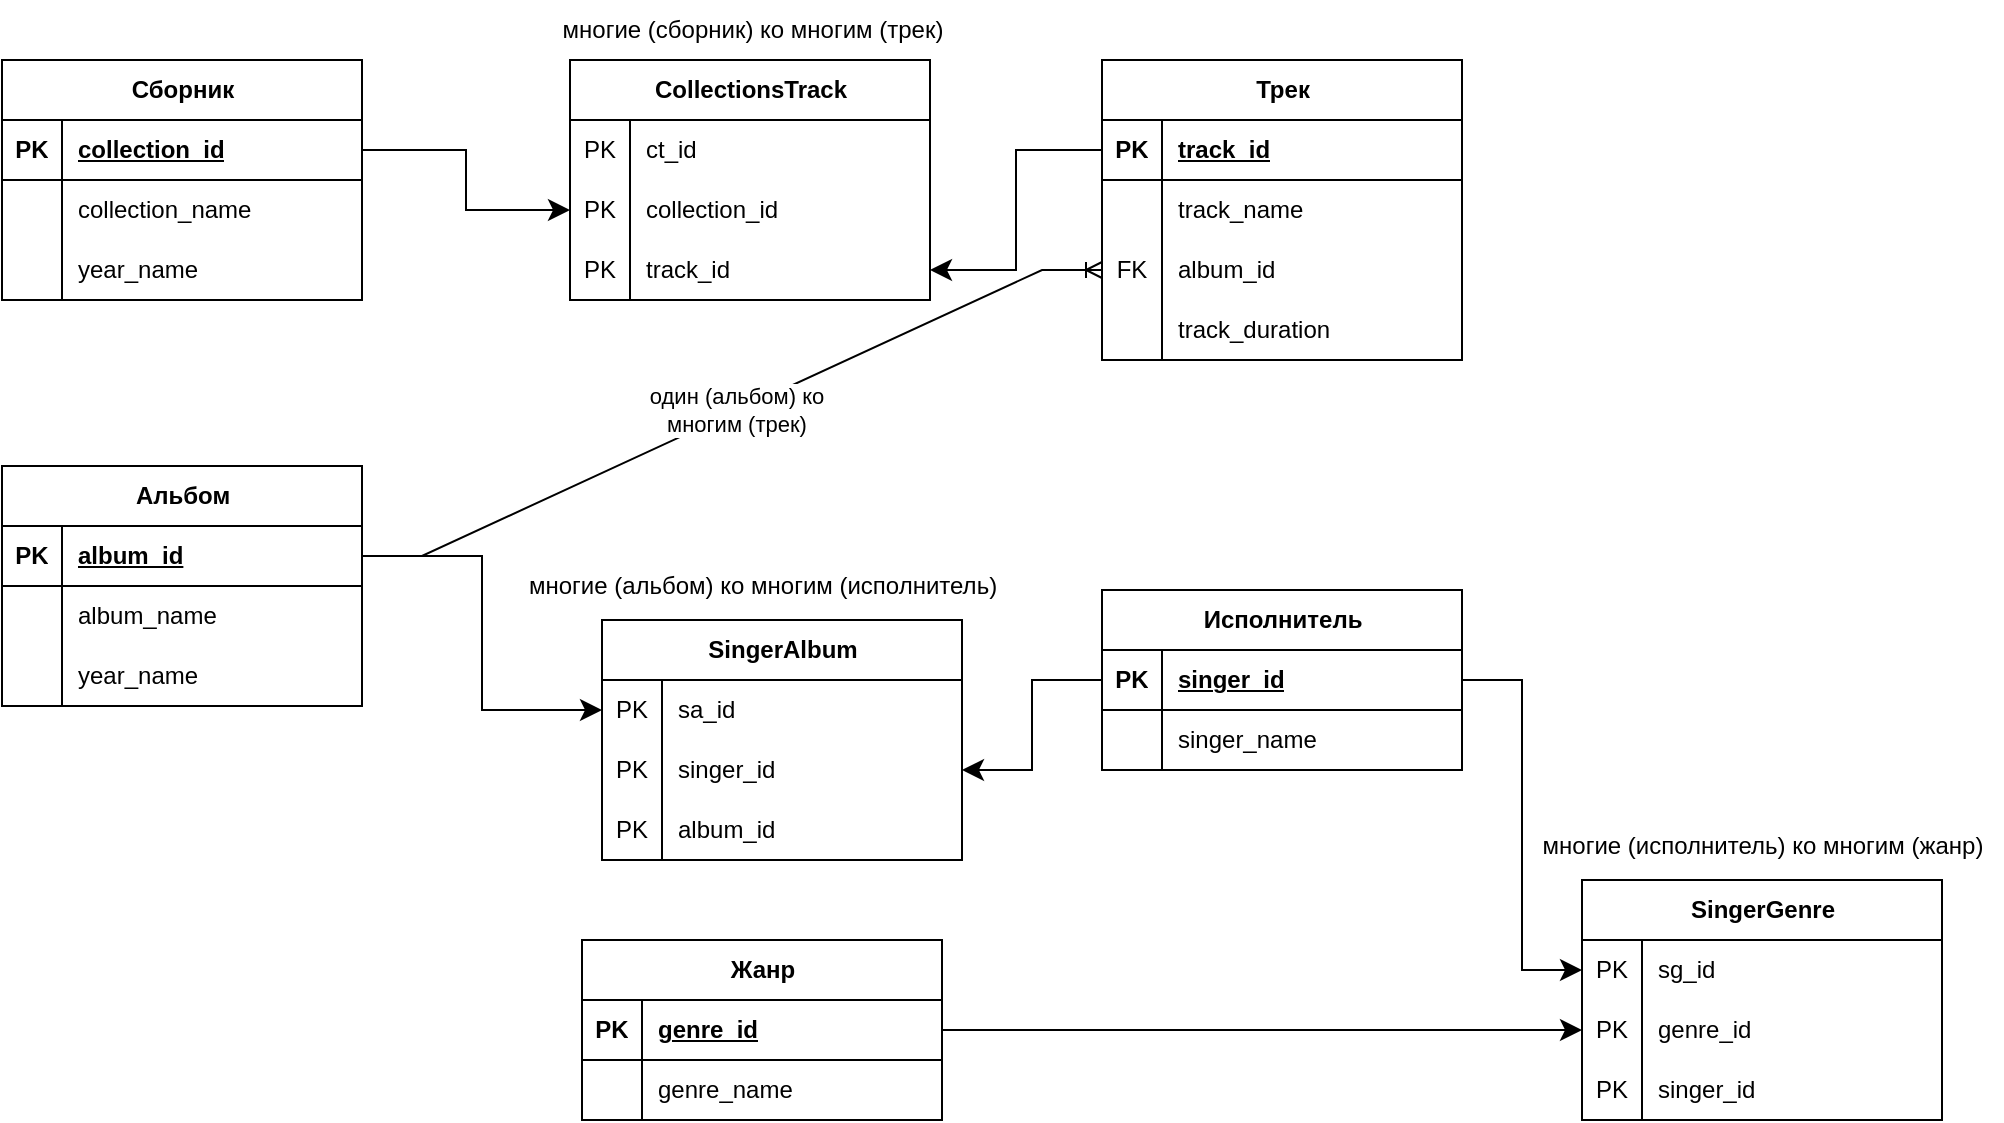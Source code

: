 <mxfile version="21.3.7" type="device">
  <diagram name="Страница 1" id="_C_ovIAMoiqBmEDUsHQt">
    <mxGraphModel dx="2906" dy="1119" grid="1" gridSize="10" guides="1" tooltips="1" connect="1" arrows="1" fold="1" page="1" pageScale="1" pageWidth="827" pageHeight="1169" math="0" shadow="0">
      <root>
        <mxCell id="0" />
        <mxCell id="1" parent="0" />
        <mxCell id="ISRgNU-IxS8-QSnWvZsI-1" value="Трек" style="shape=table;startSize=30;container=1;collapsible=1;childLayout=tableLayout;fixedRows=1;rowLines=0;fontStyle=1;align=center;resizeLast=1;html=1;" parent="1" vertex="1">
          <mxGeometry x="680" y="30" width="180" height="150" as="geometry" />
        </mxCell>
        <mxCell id="ISRgNU-IxS8-QSnWvZsI-2" value="" style="shape=tableRow;horizontal=0;startSize=0;swimlaneHead=0;swimlaneBody=0;fillColor=none;collapsible=0;dropTarget=0;points=[[0,0.5],[1,0.5]];portConstraint=eastwest;top=0;left=0;right=0;bottom=1;" parent="ISRgNU-IxS8-QSnWvZsI-1" vertex="1">
          <mxGeometry y="30" width="180" height="30" as="geometry" />
        </mxCell>
        <mxCell id="ISRgNU-IxS8-QSnWvZsI-3" value="PK" style="shape=partialRectangle;connectable=0;fillColor=none;top=0;left=0;bottom=0;right=0;fontStyle=1;overflow=hidden;whiteSpace=wrap;html=1;" parent="ISRgNU-IxS8-QSnWvZsI-2" vertex="1">
          <mxGeometry width="30" height="30" as="geometry">
            <mxRectangle width="30" height="30" as="alternateBounds" />
          </mxGeometry>
        </mxCell>
        <mxCell id="ISRgNU-IxS8-QSnWvZsI-4" value="track_id" style="shape=partialRectangle;connectable=0;fillColor=none;top=0;left=0;bottom=0;right=0;align=left;spacingLeft=6;fontStyle=5;overflow=hidden;whiteSpace=wrap;html=1;" parent="ISRgNU-IxS8-QSnWvZsI-2" vertex="1">
          <mxGeometry x="30" width="150" height="30" as="geometry">
            <mxRectangle width="150" height="30" as="alternateBounds" />
          </mxGeometry>
        </mxCell>
        <mxCell id="ISRgNU-IxS8-QSnWvZsI-5" value="" style="shape=tableRow;horizontal=0;startSize=0;swimlaneHead=0;swimlaneBody=0;fillColor=none;collapsible=0;dropTarget=0;points=[[0,0.5],[1,0.5]];portConstraint=eastwest;top=0;left=0;right=0;bottom=0;" parent="ISRgNU-IxS8-QSnWvZsI-1" vertex="1">
          <mxGeometry y="60" width="180" height="30" as="geometry" />
        </mxCell>
        <mxCell id="ISRgNU-IxS8-QSnWvZsI-6" value="" style="shape=partialRectangle;connectable=0;fillColor=none;top=0;left=0;bottom=0;right=0;editable=1;overflow=hidden;whiteSpace=wrap;html=1;" parent="ISRgNU-IxS8-QSnWvZsI-5" vertex="1">
          <mxGeometry width="30" height="30" as="geometry">
            <mxRectangle width="30" height="30" as="alternateBounds" />
          </mxGeometry>
        </mxCell>
        <mxCell id="ISRgNU-IxS8-QSnWvZsI-7" value="track_name" style="shape=partialRectangle;connectable=0;fillColor=none;top=0;left=0;bottom=0;right=0;align=left;spacingLeft=6;overflow=hidden;whiteSpace=wrap;html=1;" parent="ISRgNU-IxS8-QSnWvZsI-5" vertex="1">
          <mxGeometry x="30" width="150" height="30" as="geometry">
            <mxRectangle width="150" height="30" as="alternateBounds" />
          </mxGeometry>
        </mxCell>
        <mxCell id="ISRgNU-IxS8-QSnWvZsI-8" value="" style="shape=tableRow;horizontal=0;startSize=0;swimlaneHead=0;swimlaneBody=0;fillColor=none;collapsible=0;dropTarget=0;points=[[0,0.5],[1,0.5]];portConstraint=eastwest;top=0;left=0;right=0;bottom=0;" parent="ISRgNU-IxS8-QSnWvZsI-1" vertex="1">
          <mxGeometry y="90" width="180" height="30" as="geometry" />
        </mxCell>
        <mxCell id="ISRgNU-IxS8-QSnWvZsI-9" value="FK" style="shape=partialRectangle;connectable=0;fillColor=none;top=0;left=0;bottom=0;right=0;editable=1;overflow=hidden;whiteSpace=wrap;html=1;" parent="ISRgNU-IxS8-QSnWvZsI-8" vertex="1">
          <mxGeometry width="30" height="30" as="geometry">
            <mxRectangle width="30" height="30" as="alternateBounds" />
          </mxGeometry>
        </mxCell>
        <mxCell id="ISRgNU-IxS8-QSnWvZsI-10" value="album_id" style="shape=partialRectangle;connectable=0;fillColor=none;top=0;left=0;bottom=0;right=0;align=left;spacingLeft=6;overflow=hidden;whiteSpace=wrap;html=1;" parent="ISRgNU-IxS8-QSnWvZsI-8" vertex="1">
          <mxGeometry x="30" width="150" height="30" as="geometry">
            <mxRectangle width="150" height="30" as="alternateBounds" />
          </mxGeometry>
        </mxCell>
        <mxCell id="ISRgNU-IxS8-QSnWvZsI-11" value="" style="shape=tableRow;horizontal=0;startSize=0;swimlaneHead=0;swimlaneBody=0;fillColor=none;collapsible=0;dropTarget=0;points=[[0,0.5],[1,0.5]];portConstraint=eastwest;top=0;left=0;right=0;bottom=0;" parent="ISRgNU-IxS8-QSnWvZsI-1" vertex="1">
          <mxGeometry y="120" width="180" height="30" as="geometry" />
        </mxCell>
        <mxCell id="ISRgNU-IxS8-QSnWvZsI-12" value="" style="shape=partialRectangle;connectable=0;fillColor=none;top=0;left=0;bottom=0;right=0;editable=1;overflow=hidden;whiteSpace=wrap;html=1;" parent="ISRgNU-IxS8-QSnWvZsI-11" vertex="1">
          <mxGeometry width="30" height="30" as="geometry">
            <mxRectangle width="30" height="30" as="alternateBounds" />
          </mxGeometry>
        </mxCell>
        <mxCell id="ISRgNU-IxS8-QSnWvZsI-13" value="track_duration" style="shape=partialRectangle;connectable=0;fillColor=none;top=0;left=0;bottom=0;right=0;align=left;spacingLeft=6;overflow=hidden;whiteSpace=wrap;html=1;" parent="ISRgNU-IxS8-QSnWvZsI-11" vertex="1">
          <mxGeometry x="30" width="150" height="30" as="geometry">
            <mxRectangle width="150" height="30" as="alternateBounds" />
          </mxGeometry>
        </mxCell>
        <mxCell id="ISRgNU-IxS8-QSnWvZsI-14" value="Альбом" style="shape=table;startSize=30;container=1;collapsible=1;childLayout=tableLayout;fixedRows=1;rowLines=0;fontStyle=1;align=center;resizeLast=1;html=1;" parent="1" vertex="1">
          <mxGeometry x="130" y="233" width="180" height="120" as="geometry" />
        </mxCell>
        <mxCell id="ISRgNU-IxS8-QSnWvZsI-15" value="" style="shape=tableRow;horizontal=0;startSize=0;swimlaneHead=0;swimlaneBody=0;fillColor=none;collapsible=0;dropTarget=0;points=[[0,0.5],[1,0.5]];portConstraint=eastwest;top=0;left=0;right=0;bottom=1;" parent="ISRgNU-IxS8-QSnWvZsI-14" vertex="1">
          <mxGeometry y="30" width="180" height="30" as="geometry" />
        </mxCell>
        <mxCell id="ISRgNU-IxS8-QSnWvZsI-16" value="PK" style="shape=partialRectangle;connectable=0;fillColor=none;top=0;left=0;bottom=0;right=0;fontStyle=1;overflow=hidden;whiteSpace=wrap;html=1;" parent="ISRgNU-IxS8-QSnWvZsI-15" vertex="1">
          <mxGeometry width="30" height="30" as="geometry">
            <mxRectangle width="30" height="30" as="alternateBounds" />
          </mxGeometry>
        </mxCell>
        <mxCell id="ISRgNU-IxS8-QSnWvZsI-17" value="album_id" style="shape=partialRectangle;connectable=0;fillColor=none;top=0;left=0;bottom=0;right=0;align=left;spacingLeft=6;fontStyle=5;overflow=hidden;whiteSpace=wrap;html=1;" parent="ISRgNU-IxS8-QSnWvZsI-15" vertex="1">
          <mxGeometry x="30" width="150" height="30" as="geometry">
            <mxRectangle width="150" height="30" as="alternateBounds" />
          </mxGeometry>
        </mxCell>
        <mxCell id="ISRgNU-IxS8-QSnWvZsI-18" value="" style="shape=tableRow;horizontal=0;startSize=0;swimlaneHead=0;swimlaneBody=0;fillColor=none;collapsible=0;dropTarget=0;points=[[0,0.5],[1,0.5]];portConstraint=eastwest;top=0;left=0;right=0;bottom=0;" parent="ISRgNU-IxS8-QSnWvZsI-14" vertex="1">
          <mxGeometry y="60" width="180" height="30" as="geometry" />
        </mxCell>
        <mxCell id="ISRgNU-IxS8-QSnWvZsI-19" value="" style="shape=partialRectangle;connectable=0;fillColor=none;top=0;left=0;bottom=0;right=0;editable=1;overflow=hidden;whiteSpace=wrap;html=1;" parent="ISRgNU-IxS8-QSnWvZsI-18" vertex="1">
          <mxGeometry width="30" height="30" as="geometry">
            <mxRectangle width="30" height="30" as="alternateBounds" />
          </mxGeometry>
        </mxCell>
        <mxCell id="ISRgNU-IxS8-QSnWvZsI-20" value="album_name" style="shape=partialRectangle;connectable=0;fillColor=none;top=0;left=0;bottom=0;right=0;align=left;spacingLeft=6;overflow=hidden;whiteSpace=wrap;html=1;" parent="ISRgNU-IxS8-QSnWvZsI-18" vertex="1">
          <mxGeometry x="30" width="150" height="30" as="geometry">
            <mxRectangle width="150" height="30" as="alternateBounds" />
          </mxGeometry>
        </mxCell>
        <mxCell id="ISRgNU-IxS8-QSnWvZsI-24" value="" style="shape=tableRow;horizontal=0;startSize=0;swimlaneHead=0;swimlaneBody=0;fillColor=none;collapsible=0;dropTarget=0;points=[[0,0.5],[1,0.5]];portConstraint=eastwest;top=0;left=0;right=0;bottom=0;" parent="ISRgNU-IxS8-QSnWvZsI-14" vertex="1">
          <mxGeometry y="90" width="180" height="30" as="geometry" />
        </mxCell>
        <mxCell id="ISRgNU-IxS8-QSnWvZsI-25" value="" style="shape=partialRectangle;connectable=0;fillColor=none;top=0;left=0;bottom=0;right=0;editable=1;overflow=hidden;whiteSpace=wrap;html=1;" parent="ISRgNU-IxS8-QSnWvZsI-24" vertex="1">
          <mxGeometry width="30" height="30" as="geometry">
            <mxRectangle width="30" height="30" as="alternateBounds" />
          </mxGeometry>
        </mxCell>
        <mxCell id="ISRgNU-IxS8-QSnWvZsI-26" value="year_name" style="shape=partialRectangle;connectable=0;fillColor=none;top=0;left=0;bottom=0;right=0;align=left;spacingLeft=6;overflow=hidden;whiteSpace=wrap;html=1;" parent="ISRgNU-IxS8-QSnWvZsI-24" vertex="1">
          <mxGeometry x="30" width="150" height="30" as="geometry">
            <mxRectangle width="150" height="30" as="alternateBounds" />
          </mxGeometry>
        </mxCell>
        <mxCell id="ISRgNU-IxS8-QSnWvZsI-27" value="Исполнитель" style="shape=table;startSize=30;container=1;collapsible=1;childLayout=tableLayout;fixedRows=1;rowLines=0;fontStyle=1;align=center;resizeLast=1;html=1;" parent="1" vertex="1">
          <mxGeometry x="680" y="295" width="180" height="90" as="geometry" />
        </mxCell>
        <mxCell id="ISRgNU-IxS8-QSnWvZsI-28" value="" style="shape=tableRow;horizontal=0;startSize=0;swimlaneHead=0;swimlaneBody=0;fillColor=none;collapsible=0;dropTarget=0;points=[[0,0.5],[1,0.5]];portConstraint=eastwest;top=0;left=0;right=0;bottom=1;" parent="ISRgNU-IxS8-QSnWvZsI-27" vertex="1">
          <mxGeometry y="30" width="180" height="30" as="geometry" />
        </mxCell>
        <mxCell id="ISRgNU-IxS8-QSnWvZsI-29" value="PK" style="shape=partialRectangle;connectable=0;fillColor=none;top=0;left=0;bottom=0;right=0;fontStyle=1;overflow=hidden;whiteSpace=wrap;html=1;" parent="ISRgNU-IxS8-QSnWvZsI-28" vertex="1">
          <mxGeometry width="30" height="30" as="geometry">
            <mxRectangle width="30" height="30" as="alternateBounds" />
          </mxGeometry>
        </mxCell>
        <mxCell id="ISRgNU-IxS8-QSnWvZsI-30" value="singer_id" style="shape=partialRectangle;connectable=0;fillColor=none;top=0;left=0;bottom=0;right=0;align=left;spacingLeft=6;fontStyle=5;overflow=hidden;whiteSpace=wrap;html=1;" parent="ISRgNU-IxS8-QSnWvZsI-28" vertex="1">
          <mxGeometry x="30" width="150" height="30" as="geometry">
            <mxRectangle width="150" height="30" as="alternateBounds" />
          </mxGeometry>
        </mxCell>
        <mxCell id="ISRgNU-IxS8-QSnWvZsI-31" value="" style="shape=tableRow;horizontal=0;startSize=0;swimlaneHead=0;swimlaneBody=0;fillColor=none;collapsible=0;dropTarget=0;points=[[0,0.5],[1,0.5]];portConstraint=eastwest;top=0;left=0;right=0;bottom=0;" parent="ISRgNU-IxS8-QSnWvZsI-27" vertex="1">
          <mxGeometry y="60" width="180" height="30" as="geometry" />
        </mxCell>
        <mxCell id="ISRgNU-IxS8-QSnWvZsI-32" value="" style="shape=partialRectangle;connectable=0;fillColor=none;top=0;left=0;bottom=0;right=0;editable=1;overflow=hidden;whiteSpace=wrap;html=1;" parent="ISRgNU-IxS8-QSnWvZsI-31" vertex="1">
          <mxGeometry width="30" height="30" as="geometry">
            <mxRectangle width="30" height="30" as="alternateBounds" />
          </mxGeometry>
        </mxCell>
        <mxCell id="ISRgNU-IxS8-QSnWvZsI-33" value="singer_name" style="shape=partialRectangle;connectable=0;fillColor=none;top=0;left=0;bottom=0;right=0;align=left;spacingLeft=6;overflow=hidden;whiteSpace=wrap;html=1;" parent="ISRgNU-IxS8-QSnWvZsI-31" vertex="1">
          <mxGeometry x="30" width="150" height="30" as="geometry">
            <mxRectangle width="150" height="30" as="alternateBounds" />
          </mxGeometry>
        </mxCell>
        <mxCell id="ISRgNU-IxS8-QSnWvZsI-53" value="Жанр" style="shape=table;startSize=30;container=1;collapsible=1;childLayout=tableLayout;fixedRows=1;rowLines=0;fontStyle=1;align=center;resizeLast=1;html=1;" parent="1" vertex="1">
          <mxGeometry x="420" y="470" width="180" height="90" as="geometry" />
        </mxCell>
        <mxCell id="ISRgNU-IxS8-QSnWvZsI-54" value="" style="shape=tableRow;horizontal=0;startSize=0;swimlaneHead=0;swimlaneBody=0;fillColor=none;collapsible=0;dropTarget=0;points=[[0,0.5],[1,0.5]];portConstraint=eastwest;top=0;left=0;right=0;bottom=1;" parent="ISRgNU-IxS8-QSnWvZsI-53" vertex="1">
          <mxGeometry y="30" width="180" height="30" as="geometry" />
        </mxCell>
        <mxCell id="ISRgNU-IxS8-QSnWvZsI-55" value="PK" style="shape=partialRectangle;connectable=0;fillColor=none;top=0;left=0;bottom=0;right=0;fontStyle=1;overflow=hidden;whiteSpace=wrap;html=1;" parent="ISRgNU-IxS8-QSnWvZsI-54" vertex="1">
          <mxGeometry width="30" height="30" as="geometry">
            <mxRectangle width="30" height="30" as="alternateBounds" />
          </mxGeometry>
        </mxCell>
        <mxCell id="ISRgNU-IxS8-QSnWvZsI-56" value="genre_id" style="shape=partialRectangle;connectable=0;fillColor=none;top=0;left=0;bottom=0;right=0;align=left;spacingLeft=6;fontStyle=5;overflow=hidden;whiteSpace=wrap;html=1;" parent="ISRgNU-IxS8-QSnWvZsI-54" vertex="1">
          <mxGeometry x="30" width="150" height="30" as="geometry">
            <mxRectangle width="150" height="30" as="alternateBounds" />
          </mxGeometry>
        </mxCell>
        <mxCell id="ISRgNU-IxS8-QSnWvZsI-57" value="" style="shape=tableRow;horizontal=0;startSize=0;swimlaneHead=0;swimlaneBody=0;fillColor=none;collapsible=0;dropTarget=0;points=[[0,0.5],[1,0.5]];portConstraint=eastwest;top=0;left=0;right=0;bottom=0;" parent="ISRgNU-IxS8-QSnWvZsI-53" vertex="1">
          <mxGeometry y="60" width="180" height="30" as="geometry" />
        </mxCell>
        <mxCell id="ISRgNU-IxS8-QSnWvZsI-58" value="" style="shape=partialRectangle;connectable=0;fillColor=none;top=0;left=0;bottom=0;right=0;editable=1;overflow=hidden;whiteSpace=wrap;html=1;" parent="ISRgNU-IxS8-QSnWvZsI-57" vertex="1">
          <mxGeometry width="30" height="30" as="geometry">
            <mxRectangle width="30" height="30" as="alternateBounds" />
          </mxGeometry>
        </mxCell>
        <mxCell id="ISRgNU-IxS8-QSnWvZsI-59" value="genre_name" style="shape=partialRectangle;connectable=0;fillColor=none;top=0;left=0;bottom=0;right=0;align=left;spacingLeft=6;overflow=hidden;whiteSpace=wrap;html=1;" parent="ISRgNU-IxS8-QSnWvZsI-57" vertex="1">
          <mxGeometry x="30" width="150" height="30" as="geometry">
            <mxRectangle width="150" height="30" as="alternateBounds" />
          </mxGeometry>
        </mxCell>
        <mxCell id="ISRgNU-IxS8-QSnWvZsI-73" value="" style="edgeStyle=entityRelationEdgeStyle;fontSize=12;html=1;endArrow=ERoneToMany;rounded=0;" parent="1" source="ISRgNU-IxS8-QSnWvZsI-15" target="ISRgNU-IxS8-QSnWvZsI-8" edge="1">
          <mxGeometry width="100" height="100" relative="1" as="geometry">
            <mxPoint x="240" y="420" as="sourcePoint" />
            <mxPoint x="340" y="320" as="targetPoint" />
          </mxGeometry>
        </mxCell>
        <mxCell id="ISRgNU-IxS8-QSnWvZsI-74" value="один (альбом) ко&lt;br&gt;многим (трек)" style="edgeLabel;html=1;align=center;verticalAlign=middle;resizable=0;points=[];" parent="ISRgNU-IxS8-QSnWvZsI-73" vertex="1" connectable="0">
          <mxGeometry x="0.007" y="1" relative="1" as="geometry">
            <mxPoint x="1" as="offset" />
          </mxGeometry>
        </mxCell>
        <mxCell id="ISRgNU-IxS8-QSnWvZsI-77" value="Сборник" style="shape=table;startSize=30;container=1;collapsible=1;childLayout=tableLayout;fixedRows=1;rowLines=0;fontStyle=1;align=center;resizeLast=1;html=1;" parent="1" vertex="1">
          <mxGeometry x="130" y="30" width="180" height="120" as="geometry" />
        </mxCell>
        <mxCell id="ISRgNU-IxS8-QSnWvZsI-78" value="" style="shape=tableRow;horizontal=0;startSize=0;swimlaneHead=0;swimlaneBody=0;fillColor=none;collapsible=0;dropTarget=0;points=[[0,0.5],[1,0.5]];portConstraint=eastwest;top=0;left=0;right=0;bottom=1;" parent="ISRgNU-IxS8-QSnWvZsI-77" vertex="1">
          <mxGeometry y="30" width="180" height="30" as="geometry" />
        </mxCell>
        <mxCell id="ISRgNU-IxS8-QSnWvZsI-79" value="PK" style="shape=partialRectangle;connectable=0;fillColor=none;top=0;left=0;bottom=0;right=0;fontStyle=1;overflow=hidden;whiteSpace=wrap;html=1;" parent="ISRgNU-IxS8-QSnWvZsI-78" vertex="1">
          <mxGeometry width="30" height="30" as="geometry">
            <mxRectangle width="30" height="30" as="alternateBounds" />
          </mxGeometry>
        </mxCell>
        <mxCell id="ISRgNU-IxS8-QSnWvZsI-80" value="collection_id" style="shape=partialRectangle;connectable=0;fillColor=none;top=0;left=0;bottom=0;right=0;align=left;spacingLeft=6;fontStyle=5;overflow=hidden;whiteSpace=wrap;html=1;" parent="ISRgNU-IxS8-QSnWvZsI-78" vertex="1">
          <mxGeometry x="30" width="150" height="30" as="geometry">
            <mxRectangle width="150" height="30" as="alternateBounds" />
          </mxGeometry>
        </mxCell>
        <mxCell id="ISRgNU-IxS8-QSnWvZsI-81" value="" style="shape=tableRow;horizontal=0;startSize=0;swimlaneHead=0;swimlaneBody=0;fillColor=none;collapsible=0;dropTarget=0;points=[[0,0.5],[1,0.5]];portConstraint=eastwest;top=0;left=0;right=0;bottom=0;" parent="ISRgNU-IxS8-QSnWvZsI-77" vertex="1">
          <mxGeometry y="60" width="180" height="30" as="geometry" />
        </mxCell>
        <mxCell id="ISRgNU-IxS8-QSnWvZsI-82" value="" style="shape=partialRectangle;connectable=0;fillColor=none;top=0;left=0;bottom=0;right=0;editable=1;overflow=hidden;whiteSpace=wrap;html=1;" parent="ISRgNU-IxS8-QSnWvZsI-81" vertex="1">
          <mxGeometry width="30" height="30" as="geometry">
            <mxRectangle width="30" height="30" as="alternateBounds" />
          </mxGeometry>
        </mxCell>
        <mxCell id="ISRgNU-IxS8-QSnWvZsI-83" value="collection_name" style="shape=partialRectangle;connectable=0;fillColor=none;top=0;left=0;bottom=0;right=0;align=left;spacingLeft=6;overflow=hidden;whiteSpace=wrap;html=1;" parent="ISRgNU-IxS8-QSnWvZsI-81" vertex="1">
          <mxGeometry x="30" width="150" height="30" as="geometry">
            <mxRectangle width="150" height="30" as="alternateBounds" />
          </mxGeometry>
        </mxCell>
        <mxCell id="ISRgNU-IxS8-QSnWvZsI-84" value="" style="shape=tableRow;horizontal=0;startSize=0;swimlaneHead=0;swimlaneBody=0;fillColor=none;collapsible=0;dropTarget=0;points=[[0,0.5],[1,0.5]];portConstraint=eastwest;top=0;left=0;right=0;bottom=0;" parent="ISRgNU-IxS8-QSnWvZsI-77" vertex="1">
          <mxGeometry y="90" width="180" height="30" as="geometry" />
        </mxCell>
        <mxCell id="ISRgNU-IxS8-QSnWvZsI-85" value="" style="shape=partialRectangle;connectable=0;fillColor=none;top=0;left=0;bottom=0;right=0;editable=1;overflow=hidden;whiteSpace=wrap;html=1;" parent="ISRgNU-IxS8-QSnWvZsI-84" vertex="1">
          <mxGeometry width="30" height="30" as="geometry">
            <mxRectangle width="30" height="30" as="alternateBounds" />
          </mxGeometry>
        </mxCell>
        <mxCell id="ISRgNU-IxS8-QSnWvZsI-86" value="year_name" style="shape=partialRectangle;connectable=0;fillColor=none;top=0;left=0;bottom=0;right=0;align=left;spacingLeft=6;overflow=hidden;whiteSpace=wrap;html=1;" parent="ISRgNU-IxS8-QSnWvZsI-84" vertex="1">
          <mxGeometry x="30" width="150" height="30" as="geometry">
            <mxRectangle width="150" height="30" as="alternateBounds" />
          </mxGeometry>
        </mxCell>
        <mxCell id="ISRgNU-IxS8-QSnWvZsI-144" value="CollectionsTrack" style="shape=table;startSize=30;container=1;collapsible=1;childLayout=tableLayout;fixedRows=1;rowLines=0;fontStyle=1;align=center;resizeLast=1;html=1;" parent="1" vertex="1">
          <mxGeometry x="414" y="30" width="180" height="120" as="geometry" />
        </mxCell>
        <mxCell id="ISRgNU-IxS8-QSnWvZsI-179" value="" style="shape=tableRow;horizontal=0;startSize=0;swimlaneHead=0;swimlaneBody=0;fillColor=none;collapsible=0;dropTarget=0;points=[[0,0.5],[1,0.5]];portConstraint=eastwest;top=0;left=0;right=0;bottom=0;" parent="ISRgNU-IxS8-QSnWvZsI-144" vertex="1">
          <mxGeometry y="30" width="180" height="30" as="geometry" />
        </mxCell>
        <mxCell id="ISRgNU-IxS8-QSnWvZsI-180" value="PK" style="shape=partialRectangle;connectable=0;fillColor=none;top=0;left=0;bottom=0;right=0;editable=1;overflow=hidden;whiteSpace=wrap;html=1;" parent="ISRgNU-IxS8-QSnWvZsI-179" vertex="1">
          <mxGeometry width="30" height="30" as="geometry">
            <mxRectangle width="30" height="30" as="alternateBounds" />
          </mxGeometry>
        </mxCell>
        <mxCell id="ISRgNU-IxS8-QSnWvZsI-181" value="ct_id" style="shape=partialRectangle;connectable=0;fillColor=none;top=0;left=0;bottom=0;right=0;align=left;spacingLeft=6;overflow=hidden;whiteSpace=wrap;html=1;" parent="ISRgNU-IxS8-QSnWvZsI-179" vertex="1">
          <mxGeometry x="30" width="150" height="30" as="geometry">
            <mxRectangle width="150" height="30" as="alternateBounds" />
          </mxGeometry>
        </mxCell>
        <mxCell id="ISRgNU-IxS8-QSnWvZsI-145" value="" style="shape=tableRow;horizontal=0;startSize=0;swimlaneHead=0;swimlaneBody=0;fillColor=none;collapsible=0;dropTarget=0;points=[[0,0.5],[1,0.5]];portConstraint=eastwest;top=0;left=0;right=0;bottom=0;" parent="ISRgNU-IxS8-QSnWvZsI-144" vertex="1">
          <mxGeometry y="60" width="180" height="30" as="geometry" />
        </mxCell>
        <mxCell id="ISRgNU-IxS8-QSnWvZsI-146" value="PK" style="shape=partialRectangle;connectable=0;fillColor=none;top=0;left=0;bottom=0;right=0;editable=1;overflow=hidden;whiteSpace=wrap;html=1;" parent="ISRgNU-IxS8-QSnWvZsI-145" vertex="1">
          <mxGeometry width="30" height="30" as="geometry">
            <mxRectangle width="30" height="30" as="alternateBounds" />
          </mxGeometry>
        </mxCell>
        <mxCell id="ISRgNU-IxS8-QSnWvZsI-147" value="collection_id" style="shape=partialRectangle;connectable=0;fillColor=none;top=0;left=0;bottom=0;right=0;align=left;spacingLeft=6;overflow=hidden;whiteSpace=wrap;html=1;" parent="ISRgNU-IxS8-QSnWvZsI-145" vertex="1">
          <mxGeometry x="30" width="150" height="30" as="geometry">
            <mxRectangle width="150" height="30" as="alternateBounds" />
          </mxGeometry>
        </mxCell>
        <mxCell id="ISRgNU-IxS8-QSnWvZsI-148" value="" style="shape=tableRow;horizontal=0;startSize=0;swimlaneHead=0;swimlaneBody=0;fillColor=none;collapsible=0;dropTarget=0;points=[[0,0.5],[1,0.5]];portConstraint=eastwest;top=0;left=0;right=0;bottom=0;" parent="ISRgNU-IxS8-QSnWvZsI-144" vertex="1">
          <mxGeometry y="90" width="180" height="30" as="geometry" />
        </mxCell>
        <mxCell id="ISRgNU-IxS8-QSnWvZsI-149" value="PK" style="shape=partialRectangle;connectable=0;fillColor=none;top=0;left=0;bottom=0;right=0;editable=1;overflow=hidden;whiteSpace=wrap;html=1;" parent="ISRgNU-IxS8-QSnWvZsI-148" vertex="1">
          <mxGeometry width="30" height="30" as="geometry">
            <mxRectangle width="30" height="30" as="alternateBounds" />
          </mxGeometry>
        </mxCell>
        <mxCell id="ISRgNU-IxS8-QSnWvZsI-150" value="track_id" style="shape=partialRectangle;connectable=0;fillColor=none;top=0;left=0;bottom=0;right=0;align=left;spacingLeft=6;overflow=hidden;whiteSpace=wrap;html=1;" parent="ISRgNU-IxS8-QSnWvZsI-148" vertex="1">
          <mxGeometry x="30" width="150" height="30" as="geometry">
            <mxRectangle width="150" height="30" as="alternateBounds" />
          </mxGeometry>
        </mxCell>
        <mxCell id="ISRgNU-IxS8-QSnWvZsI-153" value="многие (сборник) ко многим (трек)" style="text;html=1;align=center;verticalAlign=middle;resizable=0;points=[];autosize=1;strokeColor=none;fillColor=none;" parent="1" vertex="1">
          <mxGeometry x="400" width="210" height="30" as="geometry" />
        </mxCell>
        <mxCell id="ISRgNU-IxS8-QSnWvZsI-154" value="SingerAlbum" style="shape=table;startSize=30;container=1;collapsible=1;childLayout=tableLayout;fixedRows=1;rowLines=0;fontStyle=1;align=center;resizeLast=1;html=1;" parent="1" vertex="1">
          <mxGeometry x="430" y="310" width="180" height="120" as="geometry" />
        </mxCell>
        <mxCell id="ISRgNU-IxS8-QSnWvZsI-155" value="" style="shape=tableRow;horizontal=0;startSize=0;swimlaneHead=0;swimlaneBody=0;fillColor=none;collapsible=0;dropTarget=0;points=[[0,0.5],[1,0.5]];portConstraint=eastwest;top=0;left=0;right=0;bottom=0;" parent="ISRgNU-IxS8-QSnWvZsI-154" vertex="1">
          <mxGeometry y="30" width="180" height="30" as="geometry" />
        </mxCell>
        <mxCell id="ISRgNU-IxS8-QSnWvZsI-156" value="PK" style="shape=partialRectangle;connectable=0;fillColor=none;top=0;left=0;bottom=0;right=0;editable=1;overflow=hidden;whiteSpace=wrap;html=1;" parent="ISRgNU-IxS8-QSnWvZsI-155" vertex="1">
          <mxGeometry width="30" height="30" as="geometry">
            <mxRectangle width="30" height="30" as="alternateBounds" />
          </mxGeometry>
        </mxCell>
        <mxCell id="ISRgNU-IxS8-QSnWvZsI-157" value="sa_id" style="shape=partialRectangle;connectable=0;fillColor=none;top=0;left=0;bottom=0;right=0;align=left;spacingLeft=6;overflow=hidden;whiteSpace=wrap;html=1;" parent="ISRgNU-IxS8-QSnWvZsI-155" vertex="1">
          <mxGeometry x="30" width="150" height="30" as="geometry">
            <mxRectangle width="150" height="30" as="alternateBounds" />
          </mxGeometry>
        </mxCell>
        <mxCell id="ISRgNU-IxS8-QSnWvZsI-158" value="" style="shape=tableRow;horizontal=0;startSize=0;swimlaneHead=0;swimlaneBody=0;fillColor=none;collapsible=0;dropTarget=0;points=[[0,0.5],[1,0.5]];portConstraint=eastwest;top=0;left=0;right=0;bottom=0;" parent="ISRgNU-IxS8-QSnWvZsI-154" vertex="1">
          <mxGeometry y="60" width="180" height="30" as="geometry" />
        </mxCell>
        <mxCell id="ISRgNU-IxS8-QSnWvZsI-159" value="PK" style="shape=partialRectangle;connectable=0;fillColor=none;top=0;left=0;bottom=0;right=0;editable=1;overflow=hidden;whiteSpace=wrap;html=1;" parent="ISRgNU-IxS8-QSnWvZsI-158" vertex="1">
          <mxGeometry width="30" height="30" as="geometry">
            <mxRectangle width="30" height="30" as="alternateBounds" />
          </mxGeometry>
        </mxCell>
        <mxCell id="ISRgNU-IxS8-QSnWvZsI-160" value="singer_id" style="shape=partialRectangle;connectable=0;fillColor=none;top=0;left=0;bottom=0;right=0;align=left;spacingLeft=6;overflow=hidden;whiteSpace=wrap;html=1;" parent="ISRgNU-IxS8-QSnWvZsI-158" vertex="1">
          <mxGeometry x="30" width="150" height="30" as="geometry">
            <mxRectangle width="150" height="30" as="alternateBounds" />
          </mxGeometry>
        </mxCell>
        <mxCell id="ISRgNU-IxS8-QSnWvZsI-182" value="" style="shape=tableRow;horizontal=0;startSize=0;swimlaneHead=0;swimlaneBody=0;fillColor=none;collapsible=0;dropTarget=0;points=[[0,0.5],[1,0.5]];portConstraint=eastwest;top=0;left=0;right=0;bottom=0;" parent="ISRgNU-IxS8-QSnWvZsI-154" vertex="1">
          <mxGeometry y="90" width="180" height="30" as="geometry" />
        </mxCell>
        <mxCell id="ISRgNU-IxS8-QSnWvZsI-183" value="PK" style="shape=partialRectangle;connectable=0;fillColor=none;top=0;left=0;bottom=0;right=0;editable=1;overflow=hidden;whiteSpace=wrap;html=1;" parent="ISRgNU-IxS8-QSnWvZsI-182" vertex="1">
          <mxGeometry width="30" height="30" as="geometry">
            <mxRectangle width="30" height="30" as="alternateBounds" />
          </mxGeometry>
        </mxCell>
        <mxCell id="ISRgNU-IxS8-QSnWvZsI-184" value="album_id" style="shape=partialRectangle;connectable=0;fillColor=none;top=0;left=0;bottom=0;right=0;align=left;spacingLeft=6;overflow=hidden;whiteSpace=wrap;html=1;" parent="ISRgNU-IxS8-QSnWvZsI-182" vertex="1">
          <mxGeometry x="30" width="150" height="30" as="geometry">
            <mxRectangle width="150" height="30" as="alternateBounds" />
          </mxGeometry>
        </mxCell>
        <mxCell id="ISRgNU-IxS8-QSnWvZsI-163" value="" style="edgeStyle=elbowEdgeStyle;elbow=horizontal;endArrow=classic;html=1;curved=0;rounded=0;endSize=8;startSize=8;" parent="1" source="ISRgNU-IxS8-QSnWvZsI-15" target="ISRgNU-IxS8-QSnWvZsI-155" edge="1">
          <mxGeometry width="50" height="50" relative="1" as="geometry">
            <mxPoint x="440" y="360" as="sourcePoint" />
            <mxPoint x="490" y="310" as="targetPoint" />
          </mxGeometry>
        </mxCell>
        <mxCell id="ISRgNU-IxS8-QSnWvZsI-164" value="" style="edgeStyle=elbowEdgeStyle;elbow=horizontal;endArrow=classic;html=1;curved=0;rounded=0;endSize=8;startSize=8;" parent="1" source="ISRgNU-IxS8-QSnWvZsI-28" target="ISRgNU-IxS8-QSnWvZsI-158" edge="1">
          <mxGeometry width="50" height="50" relative="1" as="geometry">
            <mxPoint x="480" y="450" as="sourcePoint" />
            <mxPoint x="530" y="400" as="targetPoint" />
          </mxGeometry>
        </mxCell>
        <mxCell id="ISRgNU-IxS8-QSnWvZsI-165" value="" style="edgeStyle=elbowEdgeStyle;elbow=horizontal;endArrow=classic;html=1;curved=0;rounded=0;endSize=8;startSize=8;" parent="1" source="ISRgNU-IxS8-QSnWvZsI-78" target="ISRgNU-IxS8-QSnWvZsI-145" edge="1">
          <mxGeometry width="50" height="50" relative="1" as="geometry">
            <mxPoint x="480" y="250" as="sourcePoint" />
            <mxPoint x="530" y="200" as="targetPoint" />
          </mxGeometry>
        </mxCell>
        <mxCell id="ISRgNU-IxS8-QSnWvZsI-166" value="" style="edgeStyle=elbowEdgeStyle;elbow=horizontal;endArrow=classic;html=1;curved=0;rounded=0;endSize=8;startSize=8;" parent="1" source="ISRgNU-IxS8-QSnWvZsI-2" target="ISRgNU-IxS8-QSnWvZsI-148" edge="1">
          <mxGeometry width="50" height="50" relative="1" as="geometry">
            <mxPoint x="480" y="250" as="sourcePoint" />
            <mxPoint x="530" y="200" as="targetPoint" />
          </mxGeometry>
        </mxCell>
        <mxCell id="ISRgNU-IxS8-QSnWvZsI-167" value="многие (альбом) ко многим (исполнитель)" style="text;html=1;align=center;verticalAlign=middle;resizable=0;points=[];autosize=1;strokeColor=none;fillColor=none;" parent="1" vertex="1">
          <mxGeometry x="380" y="278" width="260" height="30" as="geometry" />
        </mxCell>
        <mxCell id="ISRgNU-IxS8-QSnWvZsI-168" value="SingerGenre" style="shape=table;startSize=30;container=1;collapsible=1;childLayout=tableLayout;fixedRows=1;rowLines=0;fontStyle=1;align=center;resizeLast=1;html=1;" parent="1" vertex="1">
          <mxGeometry x="920" y="440" width="180" height="120" as="geometry" />
        </mxCell>
        <mxCell id="ISRgNU-IxS8-QSnWvZsI-169" value="" style="shape=tableRow;horizontal=0;startSize=0;swimlaneHead=0;swimlaneBody=0;fillColor=none;collapsible=0;dropTarget=0;points=[[0,0.5],[1,0.5]];portConstraint=eastwest;top=0;left=0;right=0;bottom=0;" parent="ISRgNU-IxS8-QSnWvZsI-168" vertex="1">
          <mxGeometry y="30" width="180" height="30" as="geometry" />
        </mxCell>
        <mxCell id="ISRgNU-IxS8-QSnWvZsI-170" value="PK" style="shape=partialRectangle;connectable=0;fillColor=none;top=0;left=0;bottom=0;right=0;editable=1;overflow=hidden;whiteSpace=wrap;html=1;" parent="ISRgNU-IxS8-QSnWvZsI-169" vertex="1">
          <mxGeometry width="30" height="30" as="geometry">
            <mxRectangle width="30" height="30" as="alternateBounds" />
          </mxGeometry>
        </mxCell>
        <mxCell id="ISRgNU-IxS8-QSnWvZsI-171" value="sg_id" style="shape=partialRectangle;connectable=0;fillColor=none;top=0;left=0;bottom=0;right=0;align=left;spacingLeft=6;overflow=hidden;whiteSpace=wrap;html=1;" parent="ISRgNU-IxS8-QSnWvZsI-169" vertex="1">
          <mxGeometry x="30" width="150" height="30" as="geometry">
            <mxRectangle width="150" height="30" as="alternateBounds" />
          </mxGeometry>
        </mxCell>
        <mxCell id="ISRgNU-IxS8-QSnWvZsI-172" value="" style="shape=tableRow;horizontal=0;startSize=0;swimlaneHead=0;swimlaneBody=0;fillColor=none;collapsible=0;dropTarget=0;points=[[0,0.5],[1,0.5]];portConstraint=eastwest;top=0;left=0;right=0;bottom=0;" parent="ISRgNU-IxS8-QSnWvZsI-168" vertex="1">
          <mxGeometry y="60" width="180" height="30" as="geometry" />
        </mxCell>
        <mxCell id="ISRgNU-IxS8-QSnWvZsI-173" value="PK" style="shape=partialRectangle;connectable=0;fillColor=none;top=0;left=0;bottom=0;right=0;editable=1;overflow=hidden;whiteSpace=wrap;html=1;" parent="ISRgNU-IxS8-QSnWvZsI-172" vertex="1">
          <mxGeometry width="30" height="30" as="geometry">
            <mxRectangle width="30" height="30" as="alternateBounds" />
          </mxGeometry>
        </mxCell>
        <mxCell id="ISRgNU-IxS8-QSnWvZsI-174" value="genre_id" style="shape=partialRectangle;connectable=0;fillColor=none;top=0;left=0;bottom=0;right=0;align=left;spacingLeft=6;overflow=hidden;whiteSpace=wrap;html=1;" parent="ISRgNU-IxS8-QSnWvZsI-172" vertex="1">
          <mxGeometry x="30" width="150" height="30" as="geometry">
            <mxRectangle width="150" height="30" as="alternateBounds" />
          </mxGeometry>
        </mxCell>
        <mxCell id="ISRgNU-IxS8-QSnWvZsI-185" value="" style="shape=tableRow;horizontal=0;startSize=0;swimlaneHead=0;swimlaneBody=0;fillColor=none;collapsible=0;dropTarget=0;points=[[0,0.5],[1,0.5]];portConstraint=eastwest;top=0;left=0;right=0;bottom=0;" parent="ISRgNU-IxS8-QSnWvZsI-168" vertex="1">
          <mxGeometry y="90" width="180" height="30" as="geometry" />
        </mxCell>
        <mxCell id="ISRgNU-IxS8-QSnWvZsI-186" value="PK" style="shape=partialRectangle;connectable=0;fillColor=none;top=0;left=0;bottom=0;right=0;editable=1;overflow=hidden;whiteSpace=wrap;html=1;" parent="ISRgNU-IxS8-QSnWvZsI-185" vertex="1">
          <mxGeometry width="30" height="30" as="geometry">
            <mxRectangle width="30" height="30" as="alternateBounds" />
          </mxGeometry>
        </mxCell>
        <mxCell id="ISRgNU-IxS8-QSnWvZsI-187" value="singer_id" style="shape=partialRectangle;connectable=0;fillColor=none;top=0;left=0;bottom=0;right=0;align=left;spacingLeft=6;overflow=hidden;whiteSpace=wrap;html=1;" parent="ISRgNU-IxS8-QSnWvZsI-185" vertex="1">
          <mxGeometry x="30" width="150" height="30" as="geometry">
            <mxRectangle width="150" height="30" as="alternateBounds" />
          </mxGeometry>
        </mxCell>
        <mxCell id="ISRgNU-IxS8-QSnWvZsI-175" value="" style="edgeStyle=elbowEdgeStyle;elbow=horizontal;endArrow=classic;html=1;curved=0;rounded=0;endSize=8;startSize=8;" parent="1" source="ISRgNU-IxS8-QSnWvZsI-54" target="ISRgNU-IxS8-QSnWvZsI-172" edge="1">
          <mxGeometry width="50" height="50" relative="1" as="geometry">
            <mxPoint x="480" y="650" as="sourcePoint" />
            <mxPoint x="530" y="600" as="targetPoint" />
          </mxGeometry>
        </mxCell>
        <mxCell id="ISRgNU-IxS8-QSnWvZsI-177" value="" style="edgeStyle=elbowEdgeStyle;elbow=horizontal;endArrow=classic;html=1;curved=0;rounded=0;endSize=8;startSize=8;" parent="1" source="ISRgNU-IxS8-QSnWvZsI-28" target="ISRgNU-IxS8-QSnWvZsI-169" edge="1">
          <mxGeometry width="50" height="50" relative="1" as="geometry">
            <mxPoint x="480" y="350" as="sourcePoint" />
            <mxPoint x="530" y="300" as="targetPoint" />
          </mxGeometry>
        </mxCell>
        <mxCell id="ISRgNU-IxS8-QSnWvZsI-178" value="многие (исполнитель) ко многим (жанр)" style="text;html=1;align=center;verticalAlign=middle;resizable=0;points=[];autosize=1;strokeColor=none;fillColor=none;" parent="1" vertex="1">
          <mxGeometry x="890" y="408" width="240" height="30" as="geometry" />
        </mxCell>
      </root>
    </mxGraphModel>
  </diagram>
</mxfile>
